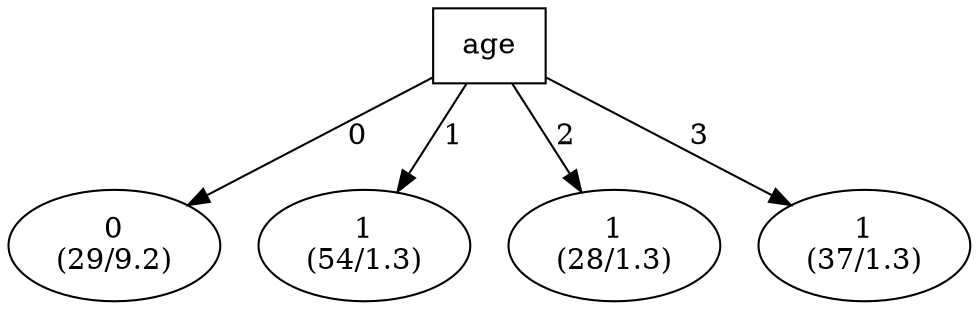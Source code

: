 digraph YaDT {
n0 [ shape=box, label="age\n"]
n0 -> n1 [label="0"]
n1 [ shape=ellipse, label="0\n(29/9.2)"]
n0 -> n2 [label="1"]
n2 [ shape=ellipse, label="1\n(54/1.3)"]
n0 -> n3 [label="2"]
n3 [ shape=ellipse, label="1\n(28/1.3)"]
n0 -> n4 [label="3"]
n4 [ shape=ellipse, label="1\n(37/1.3)"]
}
